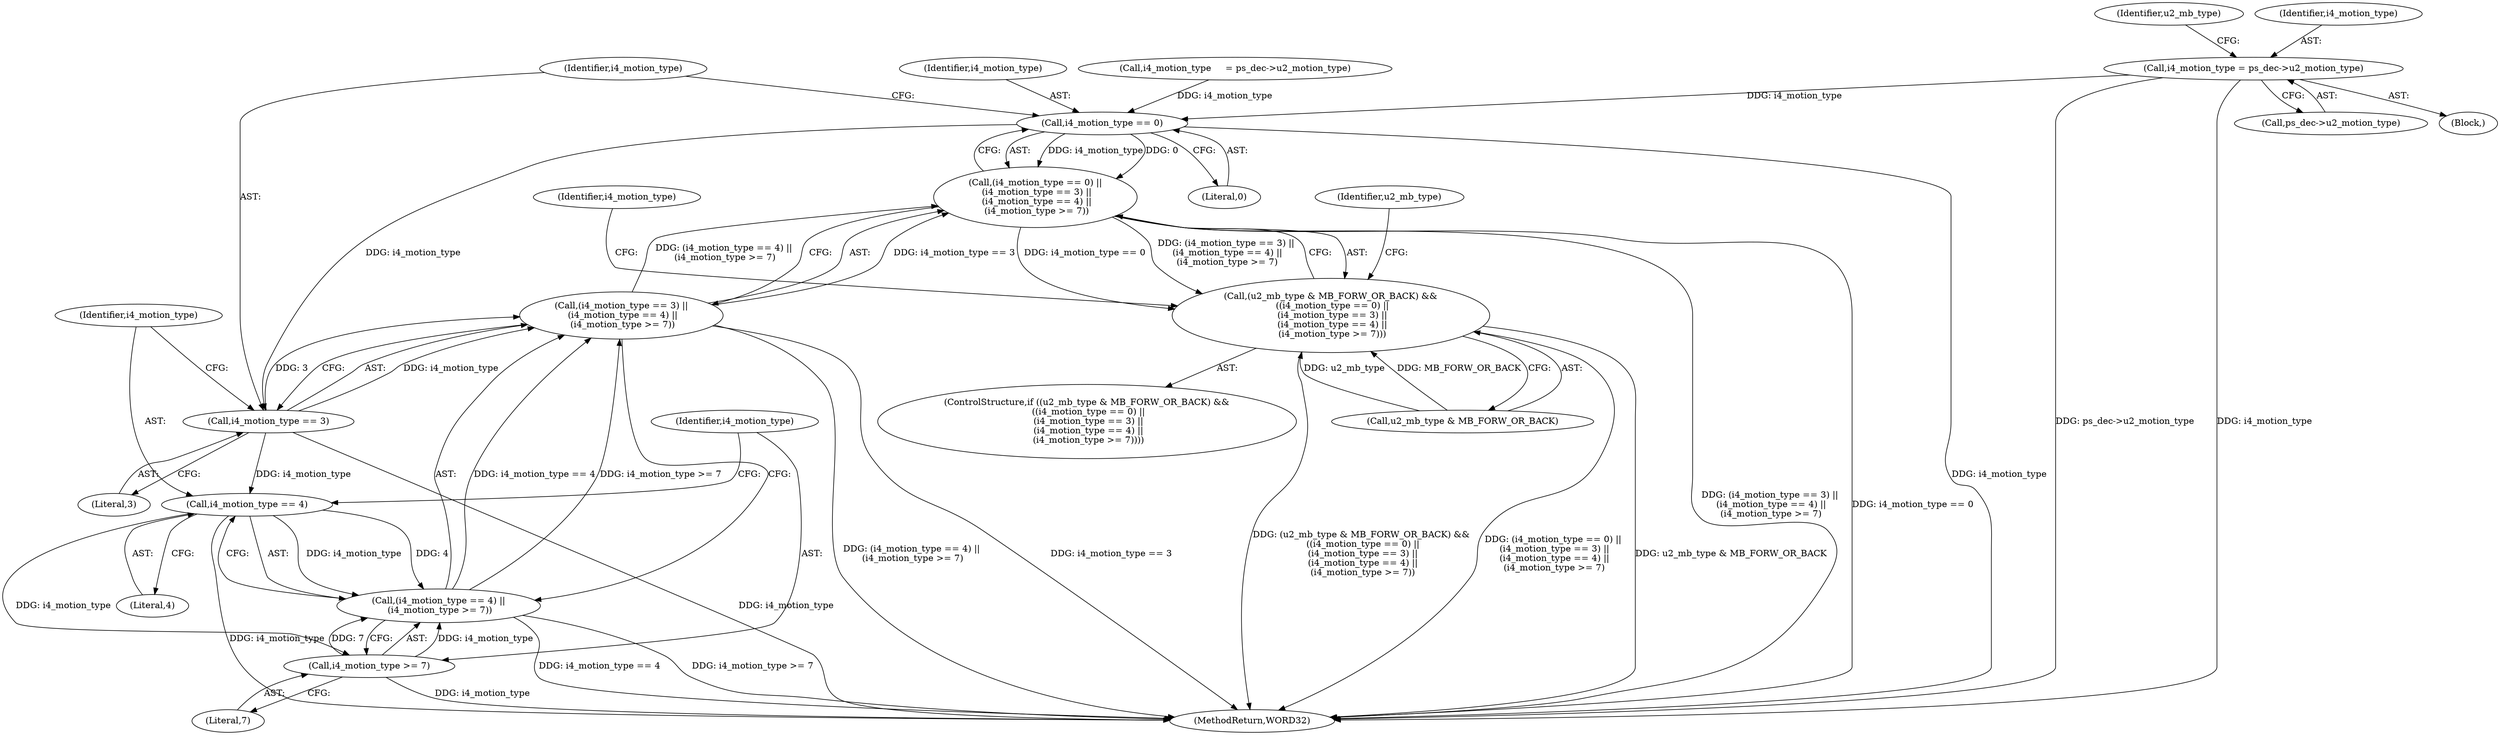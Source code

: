 digraph "0_Android_58a6822d7140137ce957c6d2fc20bae1374186c1_1@pointer" {
"1000280" [label="(Call,i4_motion_type = ps_dec->u2_motion_type)"];
"1000328" [label="(Call,i4_motion_type == 0)"];
"1000327" [label="(Call,(i4_motion_type == 0) ||\n (i4_motion_type == 3) ||\n (i4_motion_type == 4) ||\n (i4_motion_type >= 7))"];
"1000323" [label="(Call,(u2_mb_type & MB_FORW_OR_BACK) &&\n ((i4_motion_type == 0) ||\n (i4_motion_type == 3) ||\n (i4_motion_type == 4) ||\n (i4_motion_type >= 7)))"];
"1000332" [label="(Call,i4_motion_type == 3)"];
"1000331" [label="(Call,(i4_motion_type == 3) ||\n (i4_motion_type == 4) ||\n (i4_motion_type >= 7))"];
"1000336" [label="(Call,i4_motion_type == 4)"];
"1000335" [label="(Call,(i4_motion_type == 4) ||\n (i4_motion_type >= 7))"];
"1000339" [label="(Call,i4_motion_type >= 7)"];
"1000324" [label="(Call,u2_mb_type & MB_FORW_OR_BACK)"];
"1000344" [label="(Identifier,i4_motion_type)"];
"1000288" [label="(Identifier,u2_mb_type)"];
"1000338" [label="(Literal,4)"];
"1000278" [label="(Block,)"];
"1000332" [label="(Call,i4_motion_type == 3)"];
"1000333" [label="(Identifier,i4_motion_type)"];
"1000329" [label="(Identifier,i4_motion_type)"];
"1000337" [label="(Identifier,i4_motion_type)"];
"1000340" [label="(Identifier,i4_motion_type)"];
"1000323" [label="(Call,(u2_mb_type & MB_FORW_OR_BACK) &&\n ((i4_motion_type == 0) ||\n (i4_motion_type == 3) ||\n (i4_motion_type == 4) ||\n (i4_motion_type >= 7)))"];
"1000330" [label="(Literal,0)"];
"1000317" [label="(Call,i4_motion_type     = ps_dec->u2_motion_type)"];
"1000280" [label="(Call,i4_motion_type = ps_dec->u2_motion_type)"];
"1000322" [label="(ControlStructure,if ((u2_mb_type & MB_FORW_OR_BACK) &&\n ((i4_motion_type == 0) ||\n (i4_motion_type == 3) ||\n (i4_motion_type == 4) ||\n (i4_motion_type >= 7))))"];
"1000336" [label="(Call,i4_motion_type == 4)"];
"1000339" [label="(Call,i4_motion_type >= 7)"];
"1000648" [label="(MethodReturn,WORD32)"];
"1000327" [label="(Call,(i4_motion_type == 0) ||\n (i4_motion_type == 3) ||\n (i4_motion_type == 4) ||\n (i4_motion_type >= 7))"];
"1000341" [label="(Literal,7)"];
"1000350" [label="(Identifier,u2_mb_type)"];
"1000335" [label="(Call,(i4_motion_type == 4) ||\n (i4_motion_type >= 7))"];
"1000281" [label="(Identifier,i4_motion_type)"];
"1000328" [label="(Call,i4_motion_type == 0)"];
"1000331" [label="(Call,(i4_motion_type == 3) ||\n (i4_motion_type == 4) ||\n (i4_motion_type >= 7))"];
"1000282" [label="(Call,ps_dec->u2_motion_type)"];
"1000334" [label="(Literal,3)"];
"1000280" -> "1000278"  [label="AST: "];
"1000280" -> "1000282"  [label="CFG: "];
"1000281" -> "1000280"  [label="AST: "];
"1000282" -> "1000280"  [label="AST: "];
"1000288" -> "1000280"  [label="CFG: "];
"1000280" -> "1000648"  [label="DDG: ps_dec->u2_motion_type"];
"1000280" -> "1000648"  [label="DDG: i4_motion_type"];
"1000280" -> "1000328"  [label="DDG: i4_motion_type"];
"1000328" -> "1000327"  [label="AST: "];
"1000328" -> "1000330"  [label="CFG: "];
"1000329" -> "1000328"  [label="AST: "];
"1000330" -> "1000328"  [label="AST: "];
"1000333" -> "1000328"  [label="CFG: "];
"1000327" -> "1000328"  [label="CFG: "];
"1000328" -> "1000648"  [label="DDG: i4_motion_type"];
"1000328" -> "1000327"  [label="DDG: i4_motion_type"];
"1000328" -> "1000327"  [label="DDG: 0"];
"1000317" -> "1000328"  [label="DDG: i4_motion_type"];
"1000328" -> "1000332"  [label="DDG: i4_motion_type"];
"1000327" -> "1000323"  [label="AST: "];
"1000327" -> "1000331"  [label="CFG: "];
"1000331" -> "1000327"  [label="AST: "];
"1000323" -> "1000327"  [label="CFG: "];
"1000327" -> "1000648"  [label="DDG: (i4_motion_type == 3) ||\n (i4_motion_type == 4) ||\n (i4_motion_type >= 7)"];
"1000327" -> "1000648"  [label="DDG: i4_motion_type == 0"];
"1000327" -> "1000323"  [label="DDG: i4_motion_type == 0"];
"1000327" -> "1000323"  [label="DDG: (i4_motion_type == 3) ||\n (i4_motion_type == 4) ||\n (i4_motion_type >= 7)"];
"1000331" -> "1000327"  [label="DDG: i4_motion_type == 3"];
"1000331" -> "1000327"  [label="DDG: (i4_motion_type == 4) ||\n (i4_motion_type >= 7)"];
"1000323" -> "1000322"  [label="AST: "];
"1000323" -> "1000324"  [label="CFG: "];
"1000324" -> "1000323"  [label="AST: "];
"1000344" -> "1000323"  [label="CFG: "];
"1000350" -> "1000323"  [label="CFG: "];
"1000323" -> "1000648"  [label="DDG: u2_mb_type & MB_FORW_OR_BACK"];
"1000323" -> "1000648"  [label="DDG: (u2_mb_type & MB_FORW_OR_BACK) &&\n ((i4_motion_type == 0) ||\n (i4_motion_type == 3) ||\n (i4_motion_type == 4) ||\n (i4_motion_type >= 7))"];
"1000323" -> "1000648"  [label="DDG: (i4_motion_type == 0) ||\n (i4_motion_type == 3) ||\n (i4_motion_type == 4) ||\n (i4_motion_type >= 7)"];
"1000324" -> "1000323"  [label="DDG: u2_mb_type"];
"1000324" -> "1000323"  [label="DDG: MB_FORW_OR_BACK"];
"1000332" -> "1000331"  [label="AST: "];
"1000332" -> "1000334"  [label="CFG: "];
"1000333" -> "1000332"  [label="AST: "];
"1000334" -> "1000332"  [label="AST: "];
"1000337" -> "1000332"  [label="CFG: "];
"1000331" -> "1000332"  [label="CFG: "];
"1000332" -> "1000648"  [label="DDG: i4_motion_type"];
"1000332" -> "1000331"  [label="DDG: i4_motion_type"];
"1000332" -> "1000331"  [label="DDG: 3"];
"1000332" -> "1000336"  [label="DDG: i4_motion_type"];
"1000331" -> "1000335"  [label="CFG: "];
"1000335" -> "1000331"  [label="AST: "];
"1000331" -> "1000648"  [label="DDG: i4_motion_type == 3"];
"1000331" -> "1000648"  [label="DDG: (i4_motion_type == 4) ||\n (i4_motion_type >= 7)"];
"1000335" -> "1000331"  [label="DDG: i4_motion_type == 4"];
"1000335" -> "1000331"  [label="DDG: i4_motion_type >= 7"];
"1000336" -> "1000335"  [label="AST: "];
"1000336" -> "1000338"  [label="CFG: "];
"1000337" -> "1000336"  [label="AST: "];
"1000338" -> "1000336"  [label="AST: "];
"1000340" -> "1000336"  [label="CFG: "];
"1000335" -> "1000336"  [label="CFG: "];
"1000336" -> "1000648"  [label="DDG: i4_motion_type"];
"1000336" -> "1000335"  [label="DDG: i4_motion_type"];
"1000336" -> "1000335"  [label="DDG: 4"];
"1000336" -> "1000339"  [label="DDG: i4_motion_type"];
"1000335" -> "1000339"  [label="CFG: "];
"1000339" -> "1000335"  [label="AST: "];
"1000335" -> "1000648"  [label="DDG: i4_motion_type >= 7"];
"1000335" -> "1000648"  [label="DDG: i4_motion_type == 4"];
"1000339" -> "1000335"  [label="DDG: i4_motion_type"];
"1000339" -> "1000335"  [label="DDG: 7"];
"1000339" -> "1000341"  [label="CFG: "];
"1000340" -> "1000339"  [label="AST: "];
"1000341" -> "1000339"  [label="AST: "];
"1000339" -> "1000648"  [label="DDG: i4_motion_type"];
}
